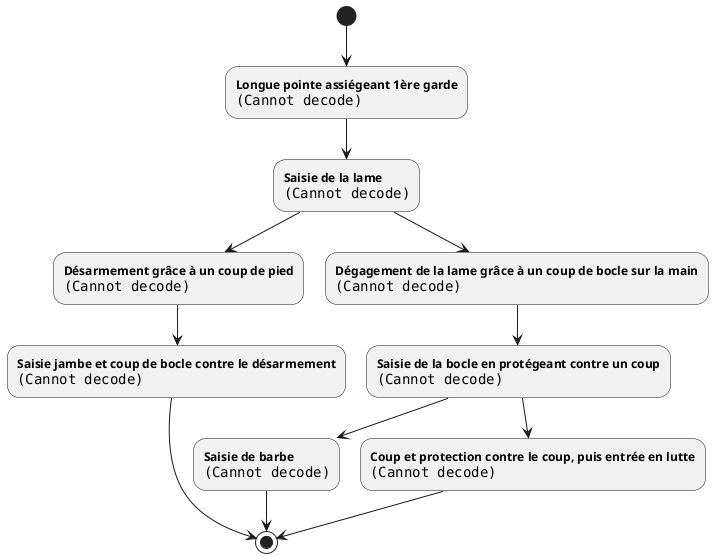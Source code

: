 @startuml

(*) --> "<b>Longue pointe assiégeant 1ère garde</b>\n<img:images/msI.33/P19E1 - §062.jpg>" as langortvsprima
langortvsprima --> "<b>Saisie de la lame</b>\n<img:images/msI.33/P19E2 - §063.jpg>" as saisielame
saisielame --> "<b>Désarmement grâce à un coup de pied</b>\n<img:images/Cod.icon. 393/24.jpg>" as desarmementcouppied
desarmementcouppied --> "<b>Saisie jambe et coup de bocle contre le désarmement</b>\n<img:images/Cod.icon. 393/25.jpg>" as contredesarmement
saisielame --> "<b>Dégagement de la lame grâce à un coup de bocle sur la main</b>\n<img:images/msI.33/P19E3 - §064.jpg>" as degagementlame
degagementlame --> "<b>Saisie de la bocle en protégeant contre un coup</b>\n<img:images/Cod.icon. 393/42.jpg>" as saisiebocle
saisiebocle --> "<b>Saisie de barbe</b>\n<img:images/Cod.icon. 393/30.jpg>" as saisiebarbe
saisiebocle --> "<b>Coup et protection contre le coup, puis entrée en lutte</b>\n<img:images/Cod.icon. 393/41.jpg>" as lutte

saisiebarbe --> (*)
contredesarmement --> (*)
lutte --> (*)

saisiebarbe-left[hidden]->contredesarmement

@enduml